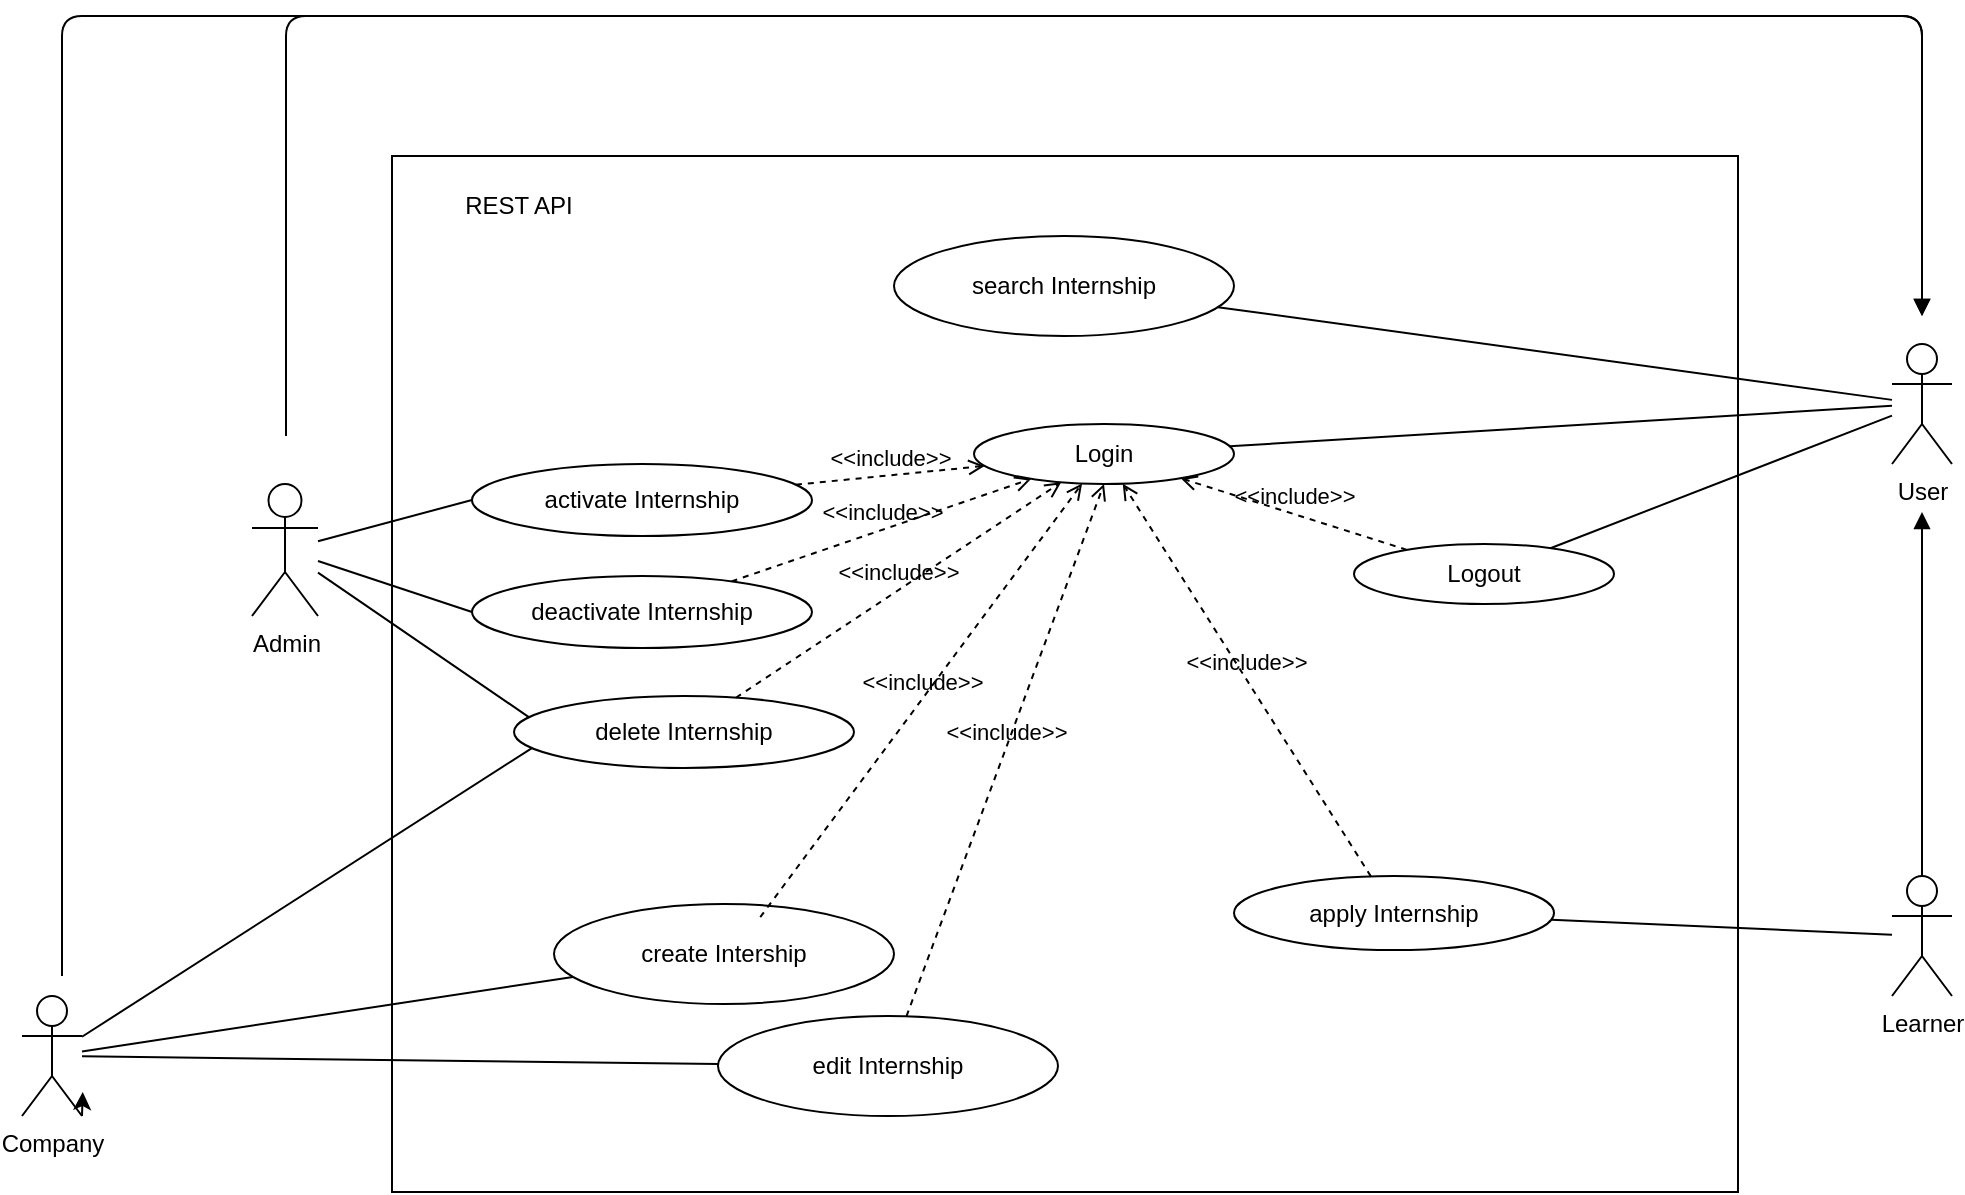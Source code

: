 <mxfile>
    <diagram name="Page-1" id="OR2eZVDD8Wp4GMD3wSqp">
        <mxGraphModel dx="1936" dy="847" grid="1" gridSize="10" guides="1" tooltips="1" connect="1" arrows="1" fold="1" page="1" pageScale="1" pageWidth="1169" pageHeight="827" math="0" shadow="0">
            <root>
                <mxCell id="0"/>
                <mxCell id="1" parent="0"/>
                <mxCell id="deuMdUlMVk6O5wJ9eWme-16" value="" style="rounded=0;whiteSpace=wrap;html=1;" parent="1" vertex="1">
                    <mxGeometry x="287" y="142" width="673" height="518" as="geometry"/>
                </mxCell>
                <mxCell id="7" style="edgeStyle=none;html=1;endArrow=none;endFill=0;" parent="1" source="15" target="deuMdUlMVk6O5wJ9eWme-2" edge="1">
                    <mxGeometry relative="1" as="geometry"/>
                </mxCell>
                <mxCell id="8" style="edgeStyle=none;html=1;endArrow=none;endFill=0;entryX=0.051;entryY=0.317;entryDx=0;entryDy=0;entryPerimeter=0;" parent="1" source="deuMdUlMVk6O5wJ9eWme-1" target="6" edge="1">
                    <mxGeometry relative="1" as="geometry"/>
                </mxCell>
                <mxCell id="37" style="edgeStyle=none;html=1;startArrow=none;startFill=0;endArrow=none;endFill=0;entryX=0;entryY=0.5;entryDx=0;entryDy=0;" parent="1" source="deuMdUlMVk6O5wJ9eWme-1" target="26" edge="1">
                    <mxGeometry relative="1" as="geometry"/>
                </mxCell>
                <mxCell id="38" style="edgeStyle=none;html=1;startArrow=none;startFill=0;endArrow=none;endFill=0;entryX=0;entryY=0.5;entryDx=0;entryDy=0;" parent="1" source="deuMdUlMVk6O5wJ9eWme-1" target="27" edge="1">
                    <mxGeometry relative="1" as="geometry"/>
                </mxCell>
                <mxCell id="deuMdUlMVk6O5wJ9eWme-1" value="Admin" style="shape=umlActor;verticalLabelPosition=bottom;verticalAlign=top;html=1;outlineConnect=0;" parent="1" vertex="1">
                    <mxGeometry x="217" y="306" width="33" height="66" as="geometry"/>
                </mxCell>
                <mxCell id="deuMdUlMVk6O5wJ9eWme-2" value="Login" style="ellipse;whiteSpace=wrap;html=1;" parent="1" vertex="1">
                    <mxGeometry x="578" y="276" width="130" height="30" as="geometry"/>
                </mxCell>
                <mxCell id="35" style="edgeStyle=none;html=1;startArrow=none;startFill=0;endArrow=none;endFill=0;" parent="1" source="deuMdUlMVk6O5wJ9eWme-5" target="deuMdUlMVk6O5wJ9eWme-12" edge="1">
                    <mxGeometry relative="1" as="geometry"/>
                </mxCell>
                <mxCell id="36" style="edgeStyle=none;html=1;startArrow=none;startFill=0;endArrow=none;endFill=0;" parent="1" source="deuMdUlMVk6O5wJ9eWme-5" target="25" edge="1">
                    <mxGeometry relative="1" as="geometry"/>
                </mxCell>
                <mxCell id="39" style="edgeStyle=none;html=1;startArrow=none;startFill=0;endArrow=none;endFill=0;entryX=0.055;entryY=0.716;entryDx=0;entryDy=0;entryPerimeter=0;" parent="1" source="deuMdUlMVk6O5wJ9eWme-5" target="6" edge="1">
                    <mxGeometry relative="1" as="geometry"/>
                </mxCell>
                <mxCell id="deuMdUlMVk6O5wJ9eWme-5" value="Company" style="shape=umlActor;verticalLabelPosition=bottom;verticalAlign=top;html=1;outlineConnect=0;" parent="1" vertex="1">
                    <mxGeometry x="102" y="562" width="30" height="60" as="geometry"/>
                </mxCell>
                <mxCell id="deuMdUlMVk6O5wJ9eWme-6" value="Learner" style="shape=umlActor;verticalLabelPosition=bottom;verticalAlign=top;html=1;outlineConnect=0;" parent="1" vertex="1">
                    <mxGeometry x="1037" y="502" width="30" height="60" as="geometry"/>
                </mxCell>
                <mxCell id="deuMdUlMVk6O5wJ9eWme-11" value="Logout" style="ellipse;whiteSpace=wrap;html=1;" parent="1" vertex="1">
                    <mxGeometry x="768" y="336" width="130" height="30" as="geometry"/>
                </mxCell>
                <mxCell id="deuMdUlMVk6O5wJ9eWme-12" value="create Intership" style="ellipse;whiteSpace=wrap;html=1;" parent="1" vertex="1">
                    <mxGeometry x="368" y="516" width="170" height="50" as="geometry"/>
                </mxCell>
                <mxCell id="33" style="edgeStyle=none;html=1;startArrow=none;startFill=0;endArrow=none;endFill=0;" parent="1" source="deuMdUlMVk6O5wJ9eWme-13" target="deuMdUlMVk6O5wJ9eWme-6" edge="1">
                    <mxGeometry relative="1" as="geometry"/>
                </mxCell>
                <mxCell id="deuMdUlMVk6O5wJ9eWme-13" value="apply Internship" style="ellipse;whiteSpace=wrap;html=1;" parent="1" vertex="1">
                    <mxGeometry x="708" y="502" width="160" height="37" as="geometry"/>
                </mxCell>
                <mxCell id="deuMdUlMVk6O5wJ9eWme-17" value="REST API" style="text;html=1;align=center;verticalAlign=middle;resizable=0;points=[];autosize=1;strokeColor=none;fillColor=none;" parent="1" vertex="1">
                    <mxGeometry x="310" y="152" width="80" height="30" as="geometry"/>
                </mxCell>
                <mxCell id="deuMdUlMVk6O5wJ9eWme-21" value="" style="endArrow=none;html=1;rounded=0;" parent="1" source="15" target="deuMdUlMVk6O5wJ9eWme-11" edge="1">
                    <mxGeometry width="50" height="50" relative="1" as="geometry">
                        <mxPoint x="227" y="286" as="sourcePoint"/>
                        <mxPoint x="277" y="236" as="targetPoint"/>
                    </mxGeometry>
                </mxCell>
                <mxCell id="2" value="search Internship" style="ellipse;whiteSpace=wrap;html=1;" parent="1" vertex="1">
                    <mxGeometry x="538" y="182" width="170" height="50" as="geometry"/>
                </mxCell>
                <mxCell id="6" value="delete Internship" style="ellipse;whiteSpace=wrap;html=1;" parent="1" vertex="1">
                    <mxGeometry x="348" y="412" width="170" height="36" as="geometry"/>
                </mxCell>
                <mxCell id="10" value="&amp;lt;&amp;lt;include&amp;gt;&amp;gt;" style="html=1;verticalAlign=bottom;labelBackgroundColor=none;endArrow=open;endFill=0;dashed=1;" parent="1" source="deuMdUlMVk6O5wJ9eWme-11" target="deuMdUlMVk6O5wJ9eWme-2" edge="1">
                    <mxGeometry width="160" relative="1" as="geometry">
                        <mxPoint x="698" y="476" as="sourcePoint"/>
                        <mxPoint x="858" y="476" as="targetPoint"/>
                    </mxGeometry>
                </mxCell>
                <mxCell id="13" value="&amp;lt;&amp;lt;include&amp;gt;&amp;gt;" style="html=1;verticalAlign=bottom;labelBackgroundColor=none;endArrow=open;endFill=0;dashed=1;" parent="1" source="deuMdUlMVk6O5wJ9eWme-13" target="deuMdUlMVk6O5wJ9eWme-2" edge="1">
                    <mxGeometry width="160" relative="1" as="geometry">
                        <mxPoint x="639.299" y="486.464" as="sourcePoint"/>
                        <mxPoint x="733.211" y="345.829" as="targetPoint"/>
                    </mxGeometry>
                </mxCell>
                <mxCell id="14" value="&amp;lt;&amp;lt;include&amp;gt;&amp;gt;" style="html=1;verticalAlign=bottom;labelBackgroundColor=none;endArrow=open;endFill=0;dashed=1;" parent="1" source="6" target="deuMdUlMVk6O5wJ9eWme-2" edge="1">
                    <mxGeometry width="160" relative="1" as="geometry">
                        <mxPoint x="629.355" y="476.467" as="sourcePoint"/>
                        <mxPoint x="723.116" y="335.826" as="targetPoint"/>
                    </mxGeometry>
                </mxCell>
                <mxCell id="16" style="edgeStyle=none;html=1;endArrow=none;endFill=0;startArrow=block;startFill=1;" parent="1" target="deuMdUlMVk6O5wJ9eWme-6" edge="1">
                    <mxGeometry relative="1" as="geometry">
                        <mxPoint x="1052" y="320" as="sourcePoint"/>
                    </mxGeometry>
                </mxCell>
                <mxCell id="17" style="edgeStyle=none;html=1;startArrow=block;startFill=1;endArrow=none;endFill=0;" parent="1" edge="1">
                    <mxGeometry relative="1" as="geometry">
                        <mxPoint x="1052" y="222" as="sourcePoint"/>
                        <mxPoint x="234" y="282" as="targetPoint"/>
                        <Array as="points">
                            <mxPoint x="1052" y="72"/>
                            <mxPoint x="234" y="72"/>
                        </Array>
                    </mxGeometry>
                </mxCell>
                <mxCell id="20" style="edgeStyle=none;html=1;startArrow=none;startFill=0;endArrow=none;endFill=0;" parent="1" source="15" target="2" edge="1">
                    <mxGeometry relative="1" as="geometry"/>
                </mxCell>
                <mxCell id="15" value="User" style="shape=umlActor;verticalLabelPosition=bottom;verticalAlign=top;html=1;outlineConnect=0;" parent="1" vertex="1">
                    <mxGeometry x="1037" y="236" width="30" height="60" as="geometry"/>
                </mxCell>
                <mxCell id="18" style="edgeStyle=none;html=1;startArrow=block;startFill=1;endArrow=none;endFill=0;" parent="1" edge="1">
                    <mxGeometry relative="1" as="geometry">
                        <mxPoint x="1052" y="222" as="sourcePoint"/>
                        <mxPoint x="122" y="552" as="targetPoint"/>
                        <Array as="points">
                            <mxPoint x="1052" y="72"/>
                            <mxPoint x="122" y="72"/>
                        </Array>
                    </mxGeometry>
                </mxCell>
                <mxCell id="25" value="edit Internship" style="ellipse;whiteSpace=wrap;html=1;" parent="1" vertex="1">
                    <mxGeometry x="450" y="572" width="170" height="50" as="geometry"/>
                </mxCell>
                <mxCell id="26" value="activate Internship" style="ellipse;whiteSpace=wrap;html=1;" parent="1" vertex="1">
                    <mxGeometry x="327" y="296" width="170" height="36" as="geometry"/>
                </mxCell>
                <mxCell id="27" value="deactivate Internship" style="ellipse;whiteSpace=wrap;html=1;" parent="1" vertex="1">
                    <mxGeometry x="327" y="352" width="170" height="36" as="geometry"/>
                </mxCell>
                <mxCell id="29" value="&amp;lt;&amp;lt;include&amp;gt;&amp;gt;" style="html=1;verticalAlign=bottom;labelBackgroundColor=none;endArrow=open;endFill=0;dashed=1;" parent="1" edge="1">
                    <mxGeometry width="160" relative="1" as="geometry">
                        <mxPoint x="471.132" y="522.575" as="sourcePoint"/>
                        <mxPoint x="632.048" y="305.786" as="targetPoint"/>
                    </mxGeometry>
                </mxCell>
                <mxCell id="30" value="&amp;lt;&amp;lt;include&amp;gt;&amp;gt;" style="html=1;verticalAlign=bottom;labelBackgroundColor=none;endArrow=open;endFill=0;dashed=1;entryX=0.5;entryY=1;entryDx=0;entryDy=0;" parent="1" source="25" target="deuMdUlMVk6O5wJ9eWme-2" edge="1">
                    <mxGeometry width="160" relative="1" as="geometry">
                        <mxPoint x="481.132" y="532.575" as="sourcePoint"/>
                        <mxPoint x="642.048" y="315.786" as="targetPoint"/>
                    </mxGeometry>
                </mxCell>
                <mxCell id="31" value="&amp;lt;&amp;lt;include&amp;gt;&amp;gt;" style="html=1;verticalAlign=bottom;labelBackgroundColor=none;endArrow=open;endFill=0;dashed=1;" parent="1" source="27" target="deuMdUlMVk6O5wJ9eWme-2" edge="1">
                    <mxGeometry width="160" relative="1" as="geometry">
                        <mxPoint x="491.132" y="542.575" as="sourcePoint"/>
                        <mxPoint x="652.048" y="325.786" as="targetPoint"/>
                    </mxGeometry>
                </mxCell>
                <mxCell id="32" value="&amp;lt;&amp;lt;include&amp;gt;&amp;gt;" style="html=1;verticalAlign=bottom;labelBackgroundColor=none;endArrow=open;endFill=0;dashed=1;" parent="1" source="26" target="deuMdUlMVk6O5wJ9eWme-2" edge="1">
                    <mxGeometry width="160" relative="1" as="geometry">
                        <mxPoint x="501.132" y="552.575" as="sourcePoint"/>
                        <mxPoint x="662.048" y="335.786" as="targetPoint"/>
                    </mxGeometry>
                </mxCell>
                <mxCell id="40" style="edgeStyle=none;html=1;exitX=1;exitY=1;exitDx=0;exitDy=0;exitPerimeter=0;entryX=1.012;entryY=0.8;entryDx=0;entryDy=0;entryPerimeter=0;" edge="1" parent="1" source="deuMdUlMVk6O5wJ9eWme-5" target="deuMdUlMVk6O5wJ9eWme-5">
                    <mxGeometry relative="1" as="geometry"/>
                </mxCell>
            </root>
        </mxGraphModel>
    </diagram>
</mxfile>
